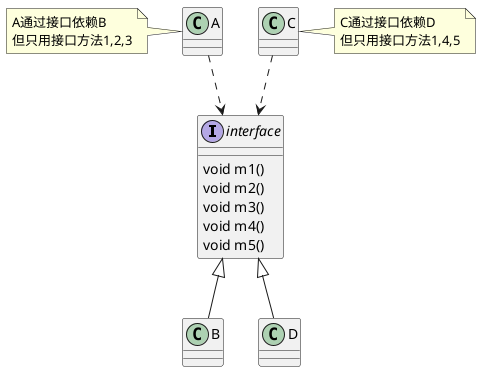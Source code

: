 @startuml

interface interface{
    void m1()
    void m2()
    void m3()
    void m4()
    void m5()
}
class A
note left of A
A通过接口依赖B
但只用接口方法1,2,3
end note
class B
class C
note right of C
C通过接口依赖D
但只用接口方法1,4,5
end note
class D

A ..> interface
C ..> interface
interface <|-- B
interface <|-- D

@enduml